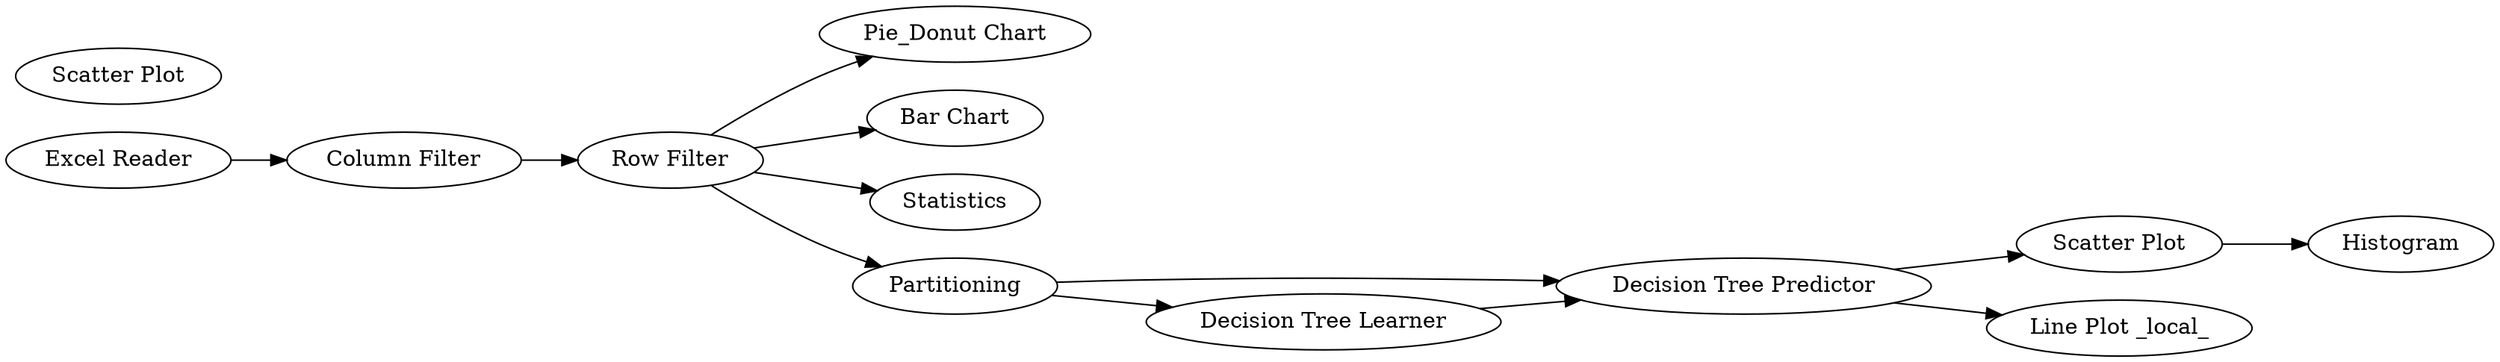 digraph {
	1 [label="Excel Reader"]
	2 [label="Column Filter"]
	4 [label="Decision Tree Predictor"]
	5 [label="Pie_Donut Chart"]
	7 [label="Bar Chart"]
	9 [label=Statistics]
	11 [label="Scatter Plot"]
	12 [label=Partitioning]
	245 [label="Row Filter"]
	246 [label="Decision Tree Learner"]
	247 [label="Line Plot _local_"]
	248 [label=Histogram]
	250 [label="Scatter Plot"]
	1 -> 2
	2 -> 245
	4 -> 247
	4 -> 11
	11 -> 248
	12 -> 4
	12 -> 246
	245 -> 5
	245 -> 7
	245 -> 12
	245 -> 9
	246 -> 4
	rankdir=LR
}
